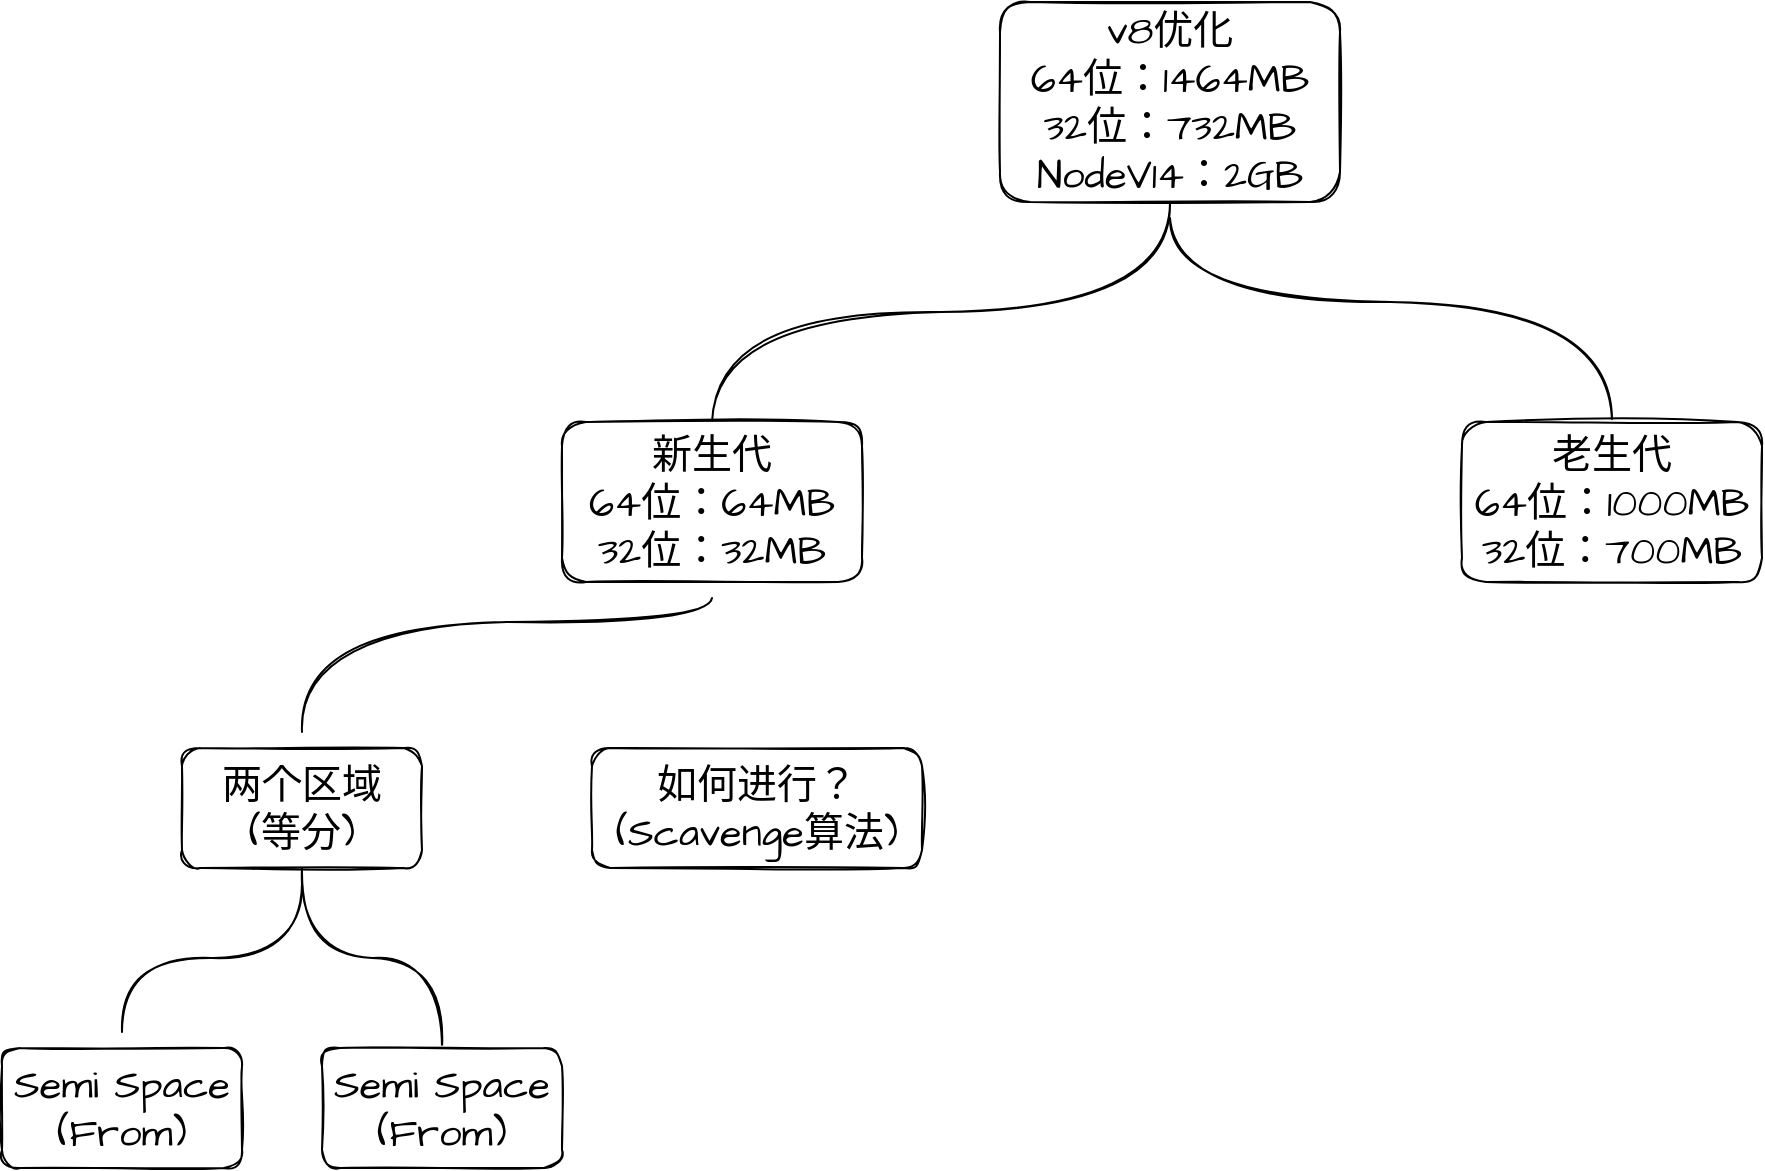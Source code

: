 <mxfile version="20.2.8" type="github">
  <diagram id="0aq3GvoXTkqNCICBaCr3" name="第 1 页">
    <mxGraphModel dx="1673" dy="908" grid="1" gridSize="10" guides="1" tooltips="1" connect="1" arrows="1" fold="1" page="1" pageScale="1" pageWidth="583" pageHeight="827" math="0" shadow="0">
      <root>
        <mxCell id="0" />
        <mxCell id="1" parent="0" />
        <mxCell id="PO-sIttTJYuamxAf0rOj-8" style="edgeStyle=orthogonalEdgeStyle;rounded=0;sketch=1;hachureGap=4;orthogonalLoop=1;jettySize=auto;html=1;exitX=0.5;exitY=1;exitDx=0;exitDy=0;entryX=0.5;entryY=0;entryDx=0;entryDy=0;fontFamily=Architects Daughter;fontSource=https%3A%2F%2Ffonts.googleapis.com%2Fcss%3Ffamily%3DArchitects%2BDaughter;fontSize=16;endArrow=none;sourcePerimeterSpacing=8;targetPerimeterSpacing=8;startArrow=none;startFill=0;endFill=0;curved=1;" edge="1" parent="1" source="PO-sIttTJYuamxAf0rOj-3" target="PO-sIttTJYuamxAf0rOj-4">
          <mxGeometry relative="1" as="geometry" />
        </mxCell>
        <mxCell id="PO-sIttTJYuamxAf0rOj-10" style="edgeStyle=orthogonalEdgeStyle;rounded=0;sketch=1;hachureGap=4;orthogonalLoop=1;jettySize=auto;html=1;entryX=0.5;entryY=0;entryDx=0;entryDy=0;fontFamily=Architects Daughter;fontSource=https%3A%2F%2Ffonts.googleapis.com%2Fcss%3Ffamily%3DArchitects%2BDaughter;fontSize=16;endArrow=none;sourcePerimeterSpacing=8;targetPerimeterSpacing=8;startArrow=none;startFill=0;endFill=0;curved=1;" edge="1" parent="1" source="PO-sIttTJYuamxAf0rOj-3" target="PO-sIttTJYuamxAf0rOj-9">
          <mxGeometry relative="1" as="geometry">
            <Array as="points">
              <mxPoint x="584" y="190" />
              <mxPoint x="805" y="190" />
            </Array>
          </mxGeometry>
        </mxCell>
        <mxCell id="PO-sIttTJYuamxAf0rOj-3" value="v8优化&lt;br&gt;64位：1464MB&lt;br&gt;32位：732MB&lt;br&gt;NodeV14：2GB" style="rounded=1;whiteSpace=wrap;html=1;sketch=1;hachureGap=4;fontFamily=Architects Daughter;fontSource=https%3A%2F%2Ffonts.googleapis.com%2Fcss%3Ffamily%3DArchitects%2BDaughter;fontSize=20;" vertex="1" parent="1">
          <mxGeometry x="499" y="40" width="170" height="100" as="geometry" />
        </mxCell>
        <mxCell id="PO-sIttTJYuamxAf0rOj-13" value="" style="edgeStyle=orthogonalEdgeStyle;rounded=0;sketch=1;hachureGap=4;orthogonalLoop=1;jettySize=auto;html=1;fontFamily=Architects Daughter;fontSource=https%3A%2F%2Ffonts.googleapis.com%2Fcss%3Ffamily%3DArchitects%2BDaughter;fontSize=16;endArrow=none;sourcePerimeterSpacing=8;targetPerimeterSpacing=8;startArrow=none;startFill=0;endFill=0;curved=1;" edge="1" parent="1" source="PO-sIttTJYuamxAf0rOj-4" target="PO-sIttTJYuamxAf0rOj-12">
          <mxGeometry relative="1" as="geometry">
            <Array as="points">
              <mxPoint x="355" y="350" />
              <mxPoint x="150" y="350" />
            </Array>
          </mxGeometry>
        </mxCell>
        <mxCell id="PO-sIttTJYuamxAf0rOj-4" value="新生代&lt;br&gt;64位：64MB&lt;br&gt;32位：32MB" style="whiteSpace=wrap;html=1;fontSize=20;fontFamily=Architects Daughter;rounded=1;sketch=1;hachureGap=4;fontSource=https%3A%2F%2Ffonts.googleapis.com%2Fcss%3Ffamily%3DArchitects%2BDaughter;" vertex="1" parent="1">
          <mxGeometry x="280" y="250" width="150" height="80" as="geometry" />
        </mxCell>
        <mxCell id="PO-sIttTJYuamxAf0rOj-9" value="老生代&lt;br&gt;64位：1000MB&lt;br&gt;32位：700MB" style="whiteSpace=wrap;html=1;fontSize=20;fontFamily=Architects Daughter;rounded=1;sketch=1;hachureGap=4;fontSource=https%3A%2F%2Ffonts.googleapis.com%2Fcss%3Ffamily%3DArchitects%2BDaughter;" vertex="1" parent="1">
          <mxGeometry x="730" y="250" width="150" height="80" as="geometry" />
        </mxCell>
        <mxCell id="PO-sIttTJYuamxAf0rOj-15" value="" style="edgeStyle=orthogonalEdgeStyle;rounded=0;sketch=1;hachureGap=4;orthogonalLoop=1;jettySize=auto;html=1;fontFamily=Architects Daughter;fontSource=https%3A%2F%2Ffonts.googleapis.com%2Fcss%3Ffamily%3DArchitects%2BDaughter;fontSize=16;endArrow=none;sourcePerimeterSpacing=8;targetPerimeterSpacing=8;startArrow=none;startFill=0;endFill=0;curved=1;" edge="1" parent="1" source="PO-sIttTJYuamxAf0rOj-12" target="PO-sIttTJYuamxAf0rOj-14">
          <mxGeometry relative="1" as="geometry" />
        </mxCell>
        <mxCell id="PO-sIttTJYuamxAf0rOj-17" style="edgeStyle=orthogonalEdgeStyle;rounded=0;sketch=1;hachureGap=4;orthogonalLoop=1;jettySize=auto;html=1;exitX=0.5;exitY=1;exitDx=0;exitDy=0;entryX=0.5;entryY=0;entryDx=0;entryDy=0;fontFamily=Architects Daughter;fontSource=https%3A%2F%2Ffonts.googleapis.com%2Fcss%3Ffamily%3DArchitects%2BDaughter;fontSize=16;endArrow=none;sourcePerimeterSpacing=8;targetPerimeterSpacing=8;startArrow=none;startFill=0;endFill=0;curved=1;" edge="1" parent="1" source="PO-sIttTJYuamxAf0rOj-12" target="PO-sIttTJYuamxAf0rOj-16">
          <mxGeometry relative="1" as="geometry" />
        </mxCell>
        <mxCell id="PO-sIttTJYuamxAf0rOj-12" value="两个区域&lt;br&gt;(等分)" style="whiteSpace=wrap;html=1;fontSize=20;fontFamily=Architects Daughter;rounded=1;sketch=1;hachureGap=4;fontSource=https%3A%2F%2Ffonts.googleapis.com%2Fcss%3Ffamily%3DArchitects%2BDaughter;" vertex="1" parent="1">
          <mxGeometry x="90" y="413" width="120" height="60" as="geometry" />
        </mxCell>
        <mxCell id="PO-sIttTJYuamxAf0rOj-14" value="Semi Space (From)" style="whiteSpace=wrap;html=1;fontSize=20;fontFamily=Architects Daughter;rounded=1;sketch=1;hachureGap=4;fontSource=https%3A%2F%2Ffonts.googleapis.com%2Fcss%3Ffamily%3DArchitects%2BDaughter;" vertex="1" parent="1">
          <mxGeometry y="563" width="120" height="60" as="geometry" />
        </mxCell>
        <mxCell id="PO-sIttTJYuamxAf0rOj-16" value="Semi Space (From)" style="whiteSpace=wrap;html=1;fontSize=20;fontFamily=Architects Daughter;rounded=1;sketch=1;hachureGap=4;fontSource=https%3A%2F%2Ffonts.googleapis.com%2Fcss%3Ffamily%3DArchitects%2BDaughter;" vertex="1" parent="1">
          <mxGeometry x="160" y="563" width="120" height="60" as="geometry" />
        </mxCell>
        <mxCell id="PO-sIttTJYuamxAf0rOj-20" value="如何进行？&lt;br&gt;(Scavenge算法)" style="whiteSpace=wrap;html=1;fontSize=20;fontFamily=Architects Daughter;rounded=1;sketch=1;hachureGap=4;fontSource=https%3A%2F%2Ffonts.googleapis.com%2Fcss%3Ffamily%3DArchitects%2BDaughter;" vertex="1" parent="1">
          <mxGeometry x="295" y="413" width="165" height="60" as="geometry" />
        </mxCell>
      </root>
    </mxGraphModel>
  </diagram>
</mxfile>
